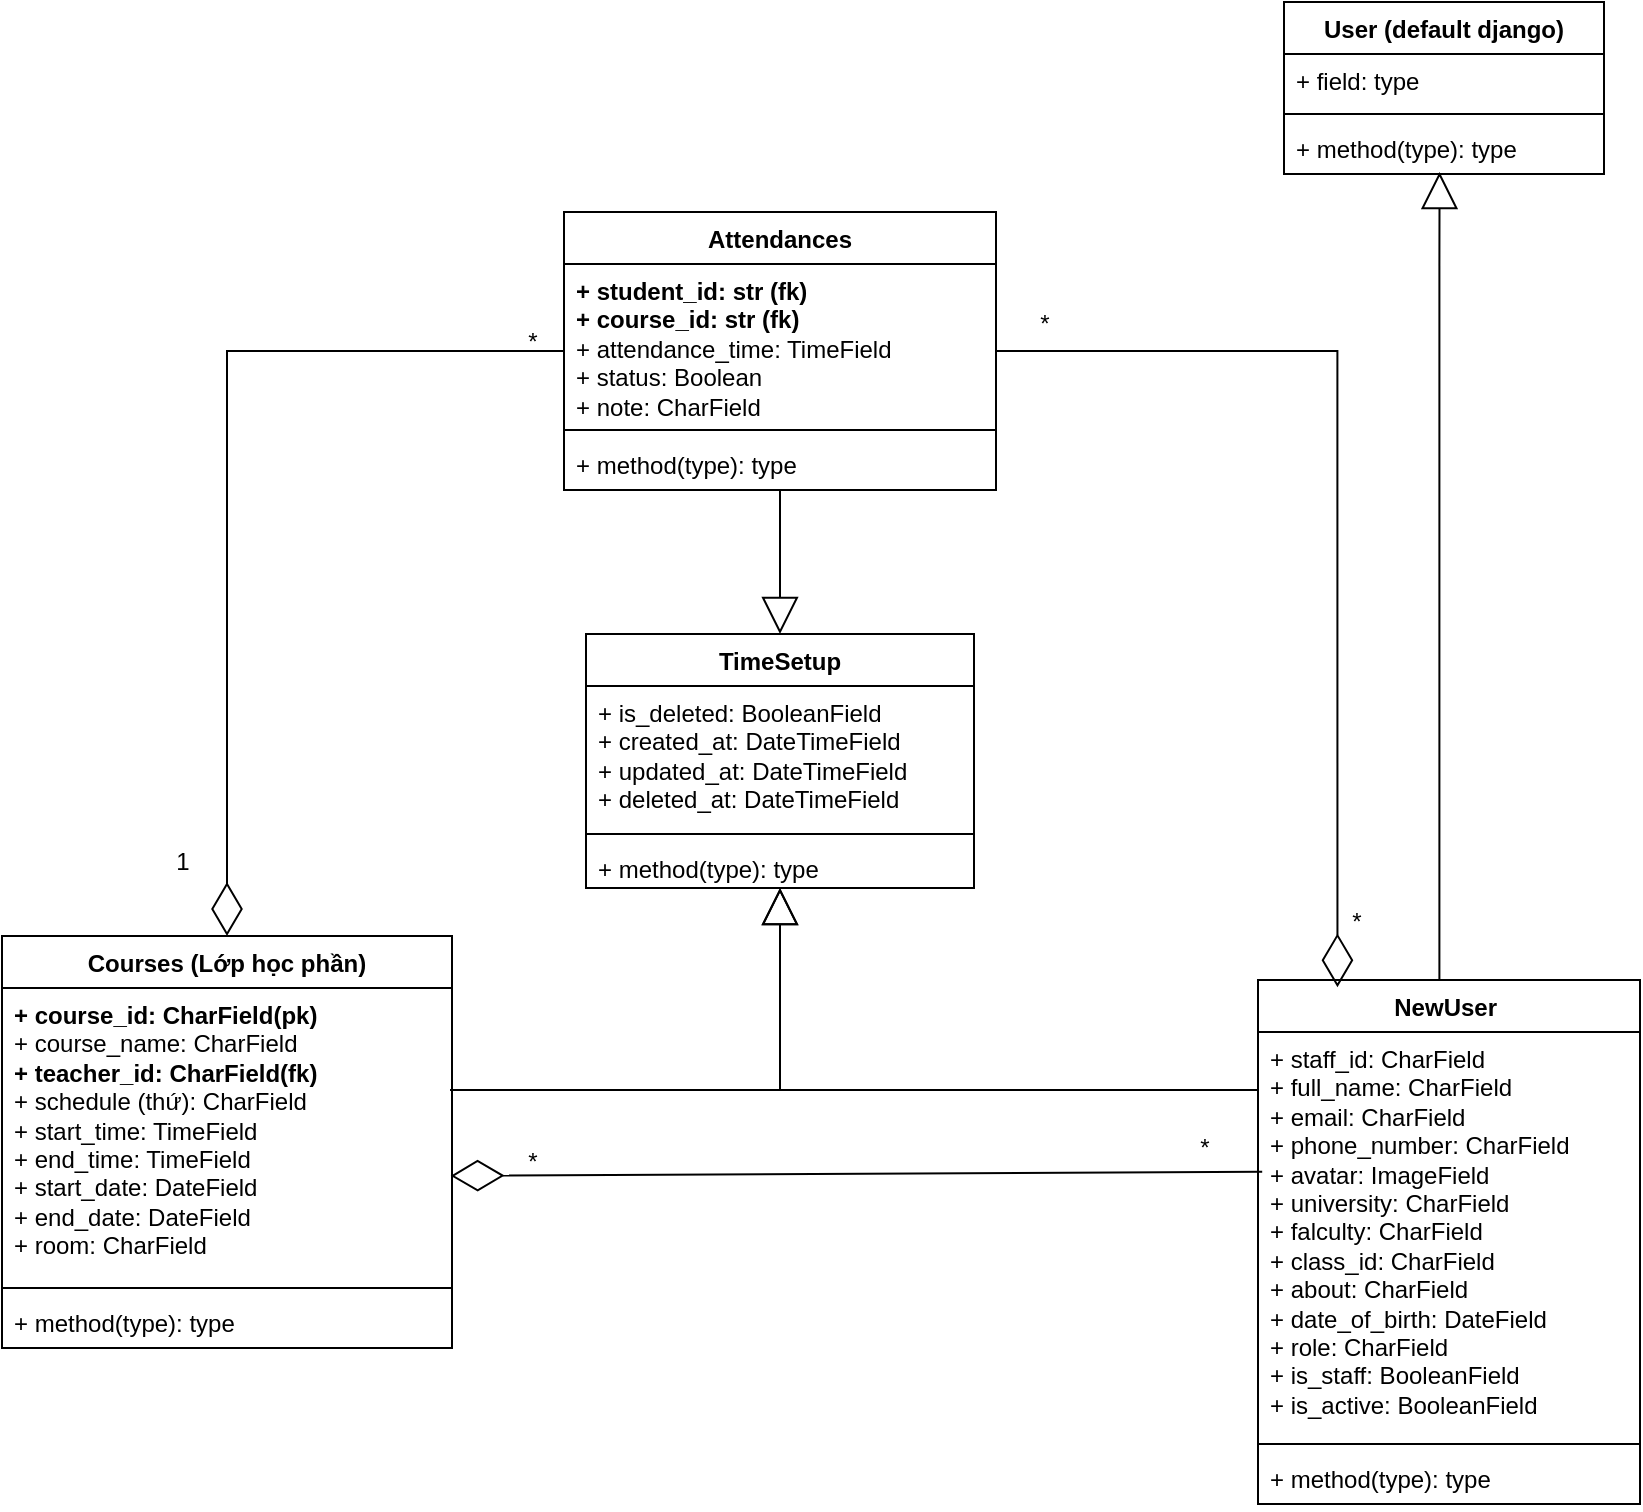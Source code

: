 <mxfile version="21.7.4" type="google">
  <diagram id="C5RBs43oDa-KdzZeNtuy" name="Page-1">
    <mxGraphModel grid="0" page="1" gridSize="10" guides="1" tooltips="1" connect="1" arrows="1" fold="1" pageScale="1" pageWidth="827" pageHeight="1169" math="0" shadow="0">
      <root>
        <mxCell id="WIyWlLk6GJQsqaUBKTNV-0" />
        <mxCell id="WIyWlLk6GJQsqaUBKTNV-1" parent="WIyWlLk6GJQsqaUBKTNV-0" />
        <mxCell id="wEvNwffOmbr4-vFDgeuq-32" value="User (default django)" style="swimlane;fontStyle=1;align=center;verticalAlign=top;childLayout=stackLayout;horizontal=1;startSize=26;horizontalStack=0;resizeParent=1;resizeParentMax=0;resizeLast=0;collapsible=1;marginBottom=0;whiteSpace=wrap;html=1;" vertex="1" parent="WIyWlLk6GJQsqaUBKTNV-1">
          <mxGeometry x="-572" y="273" width="160" height="86" as="geometry" />
        </mxCell>
        <mxCell id="wEvNwffOmbr4-vFDgeuq-33" value="+ field: type" style="text;strokeColor=none;fillColor=none;align=left;verticalAlign=top;spacingLeft=4;spacingRight=4;overflow=hidden;rotatable=0;points=[[0,0.5],[1,0.5]];portConstraint=eastwest;whiteSpace=wrap;html=1;" vertex="1" parent="wEvNwffOmbr4-vFDgeuq-32">
          <mxGeometry y="26" width="160" height="26" as="geometry" />
        </mxCell>
        <mxCell id="wEvNwffOmbr4-vFDgeuq-34" value="" style="line;strokeWidth=1;fillColor=none;align=left;verticalAlign=middle;spacingTop=-1;spacingLeft=3;spacingRight=3;rotatable=0;labelPosition=right;points=[];portConstraint=eastwest;strokeColor=inherit;" vertex="1" parent="wEvNwffOmbr4-vFDgeuq-32">
          <mxGeometry y="52" width="160" height="8" as="geometry" />
        </mxCell>
        <mxCell id="wEvNwffOmbr4-vFDgeuq-35" value="+ method(type): type" style="text;strokeColor=none;fillColor=none;align=left;verticalAlign=top;spacingLeft=4;spacingRight=4;overflow=hidden;rotatable=0;points=[[0,0.5],[1,0.5]];portConstraint=eastwest;whiteSpace=wrap;html=1;" vertex="1" parent="wEvNwffOmbr4-vFDgeuq-32">
          <mxGeometry y="60" width="160" height="26" as="geometry" />
        </mxCell>
        <mxCell id="wEvNwffOmbr4-vFDgeuq-44" value="NewUser&amp;nbsp;" style="swimlane;fontStyle=1;align=center;verticalAlign=top;childLayout=stackLayout;horizontal=1;startSize=26;horizontalStack=0;resizeParent=1;resizeParentMax=0;resizeLast=0;collapsible=1;marginBottom=0;whiteSpace=wrap;html=1;" vertex="1" parent="WIyWlLk6GJQsqaUBKTNV-1">
          <mxGeometry x="-585" y="762" width="191" height="262" as="geometry" />
        </mxCell>
        <mxCell id="wEvNwffOmbr4-vFDgeuq-45" value="+ staff_id: CharField&lt;br&gt;+ full_name: CharField&lt;br&gt;+ email: CharField&lt;br&gt;+ phone_number: CharField&lt;br&gt;+ avatar: ImageField&lt;br&gt;+&amp;nbsp;university: CharField&lt;br&gt;+ falculty: CharField&lt;br&gt;+ class_id: CharField&lt;br&gt;+ about: CharField&lt;br&gt;+&amp;nbsp;date_of_birth: DateField&lt;br&gt;+ role: CharField&lt;br&gt;+ is_staff: BooleanField&lt;br&gt;+ is_active: BooleanField" style="text;strokeColor=none;fillColor=none;align=left;verticalAlign=top;spacingLeft=4;spacingRight=4;overflow=hidden;rotatable=0;points=[[0,0.5],[1,0.5]];portConstraint=eastwest;whiteSpace=wrap;html=1;" vertex="1" parent="wEvNwffOmbr4-vFDgeuq-44">
          <mxGeometry y="26" width="191" height="202" as="geometry" />
        </mxCell>
        <mxCell id="wEvNwffOmbr4-vFDgeuq-46" value="" style="line;strokeWidth=1;fillColor=none;align=left;verticalAlign=middle;spacingTop=-1;spacingLeft=3;spacingRight=3;rotatable=0;labelPosition=right;points=[];portConstraint=eastwest;strokeColor=inherit;" vertex="1" parent="wEvNwffOmbr4-vFDgeuq-44">
          <mxGeometry y="228" width="191" height="8" as="geometry" />
        </mxCell>
        <mxCell id="wEvNwffOmbr4-vFDgeuq-47" value="+ method(type): type" style="text;strokeColor=none;fillColor=none;align=left;verticalAlign=top;spacingLeft=4;spacingRight=4;overflow=hidden;rotatable=0;points=[[0,0.5],[1,0.5]];portConstraint=eastwest;whiteSpace=wrap;html=1;" vertex="1" parent="wEvNwffOmbr4-vFDgeuq-44">
          <mxGeometry y="236" width="191" height="26" as="geometry" />
        </mxCell>
        <mxCell id="wEvNwffOmbr4-vFDgeuq-60" value="Courses (Lớp học phần)" style="swimlane;fontStyle=1;align=center;verticalAlign=top;childLayout=stackLayout;horizontal=1;startSize=26;horizontalStack=0;resizeParent=1;resizeParentMax=0;resizeLast=0;collapsible=1;marginBottom=0;whiteSpace=wrap;html=1;" vertex="1" parent="WIyWlLk6GJQsqaUBKTNV-1">
          <mxGeometry x="-1213" y="740" width="225" height="206" as="geometry" />
        </mxCell>
        <mxCell id="wEvNwffOmbr4-vFDgeuq-61" value="&lt;b&gt;+ course_id:&amp;nbsp;CharField(pk)&lt;/b&gt;&lt;br&gt;+ course_name: CharField&lt;br&gt;&lt;b&gt;+ teacher_id:&amp;nbsp;CharField(fk)&lt;/b&gt;&lt;br&gt;+ schedule (thứ): CharField&lt;br&gt;+ start_time: TimeField&lt;br&gt;+ end_time: TimeField&lt;br&gt;+ start_date: DateField&lt;br&gt;+ end_date: DateField&lt;br&gt;+ room: CharField" style="text;strokeColor=none;fillColor=none;align=left;verticalAlign=top;spacingLeft=4;spacingRight=4;overflow=hidden;rotatable=0;points=[[0,0.5],[1,0.5]];portConstraint=eastwest;whiteSpace=wrap;html=1;" vertex="1" parent="wEvNwffOmbr4-vFDgeuq-60">
          <mxGeometry y="26" width="225" height="146" as="geometry" />
        </mxCell>
        <mxCell id="wEvNwffOmbr4-vFDgeuq-62" value="" style="line;strokeWidth=1;fillColor=none;align=left;verticalAlign=middle;spacingTop=-1;spacingLeft=3;spacingRight=3;rotatable=0;labelPosition=right;points=[];portConstraint=eastwest;strokeColor=inherit;" vertex="1" parent="wEvNwffOmbr4-vFDgeuq-60">
          <mxGeometry y="172" width="225" height="8" as="geometry" />
        </mxCell>
        <mxCell id="wEvNwffOmbr4-vFDgeuq-63" value="+ method(type): type" style="text;strokeColor=none;fillColor=none;align=left;verticalAlign=top;spacingLeft=4;spacingRight=4;overflow=hidden;rotatable=0;points=[[0,0.5],[1,0.5]];portConstraint=eastwest;whiteSpace=wrap;html=1;" vertex="1" parent="wEvNwffOmbr4-vFDgeuq-60">
          <mxGeometry y="180" width="225" height="26" as="geometry" />
        </mxCell>
        <mxCell id="wEvNwffOmbr4-vFDgeuq-68" value="Attendances" style="swimlane;fontStyle=1;align=center;verticalAlign=top;childLayout=stackLayout;horizontal=1;startSize=26;horizontalStack=0;resizeParent=1;resizeParentMax=0;resizeLast=0;collapsible=1;marginBottom=0;whiteSpace=wrap;html=1;" vertex="1" parent="WIyWlLk6GJQsqaUBKTNV-1">
          <mxGeometry x="-932" y="378" width="216" height="139" as="geometry" />
        </mxCell>
        <mxCell id="wEvNwffOmbr4-vFDgeuq-69" value="&lt;b&gt;+ student_id: str (fk)&lt;/b&gt;&lt;br&gt;&lt;b&gt;+ course_id: str (fk)&lt;/b&gt;&lt;br&gt;+&amp;nbsp;attendance_time&lt;span style=&quot;background-color: initial;&quot;&gt;: TimeField&lt;/span&gt;&lt;br&gt;+ status: Boolean&lt;br&gt;+ note: CharField" style="text;strokeColor=none;fillColor=none;align=left;verticalAlign=top;spacingLeft=4;spacingRight=4;overflow=hidden;rotatable=0;points=[[0,0.5],[1,0.5]];portConstraint=eastwest;whiteSpace=wrap;html=1;" vertex="1" parent="wEvNwffOmbr4-vFDgeuq-68">
          <mxGeometry y="26" width="216" height="79" as="geometry" />
        </mxCell>
        <mxCell id="wEvNwffOmbr4-vFDgeuq-70" value="" style="line;strokeWidth=1;fillColor=none;align=left;verticalAlign=middle;spacingTop=-1;spacingLeft=3;spacingRight=3;rotatable=0;labelPosition=right;points=[];portConstraint=eastwest;strokeColor=inherit;" vertex="1" parent="wEvNwffOmbr4-vFDgeuq-68">
          <mxGeometry y="105" width="216" height="8" as="geometry" />
        </mxCell>
        <mxCell id="wEvNwffOmbr4-vFDgeuq-71" value="+ method(type): type" style="text;strokeColor=none;fillColor=none;align=left;verticalAlign=top;spacingLeft=4;spacingRight=4;overflow=hidden;rotatable=0;points=[[0,0.5],[1,0.5]];portConstraint=eastwest;whiteSpace=wrap;html=1;" vertex="1" parent="wEvNwffOmbr4-vFDgeuq-68">
          <mxGeometry y="113" width="216" height="26" as="geometry" />
        </mxCell>
        <mxCell id="wEvNwffOmbr4-vFDgeuq-80" value="" style="endArrow=block;endSize=16;endFill=0;html=1;rounded=0;exitX=0.5;exitY=0;exitDx=0;exitDy=0;edgeStyle=orthogonalEdgeStyle;" edge="1" parent="WIyWlLk6GJQsqaUBKTNV-1">
          <mxGeometry x="-0.158" y="-29" width="160" relative="1" as="geometry">
            <mxPoint x="-484.78" y="762.0" as="sourcePoint" />
            <mxPoint x="-494.221" y="358" as="targetPoint" />
            <mxPoint as="offset" />
            <Array as="points">
              <mxPoint x="-494.28" y="405" />
              <mxPoint x="-494.28" y="405" />
            </Array>
          </mxGeometry>
        </mxCell>
        <mxCell id="wEvNwffOmbr4-vFDgeuq-81" value="" style="endArrow=diamondThin;endFill=0;endSize=24;html=1;rounded=0;entryX=0.997;entryY=0.65;entryDx=0;entryDy=0;entryPerimeter=0;exitX=0.011;exitY=0.346;exitDx=0;exitDy=0;exitPerimeter=0;" edge="1" parent="WIyWlLk6GJQsqaUBKTNV-1" source="wEvNwffOmbr4-vFDgeuq-45">
          <mxGeometry width="160" relative="1" as="geometry">
            <mxPoint x="-630" y="886.04" as="sourcePoint" />
            <mxPoint x="-988.675" y="859.9" as="targetPoint" />
          </mxGeometry>
        </mxCell>
        <mxCell id="wEvNwffOmbr4-vFDgeuq-86" value="&lt;span style=&quot;font-weight: 400;&quot;&gt;*&lt;/span&gt;" style="text;align=center;fontStyle=1;verticalAlign=middle;spacingLeft=3;spacingRight=3;strokeColor=none;rotatable=0;points=[[0,0.5],[1,0.5]];portConstraint=eastwest;html=1;" vertex="1" parent="WIyWlLk6GJQsqaUBKTNV-1">
          <mxGeometry x="-988" y="840" width="80" height="26" as="geometry" />
        </mxCell>
        <mxCell id="wEvNwffOmbr4-vFDgeuq-87" value="&lt;span style=&quot;font-weight: 400;&quot;&gt;*&lt;/span&gt;" style="text;align=center;fontStyle=1;verticalAlign=middle;spacingLeft=3;spacingRight=3;strokeColor=none;rotatable=0;points=[[0,0.5],[1,0.5]];portConstraint=eastwest;html=1;" vertex="1" parent="WIyWlLk6GJQsqaUBKTNV-1">
          <mxGeometry x="-652" y="833" width="80" height="26" as="geometry" />
        </mxCell>
        <mxCell id="wEvNwffOmbr4-vFDgeuq-96" value="&lt;span style=&quot;font-weight: 400;&quot;&gt;*&lt;/span&gt;" style="text;align=center;fontStyle=1;verticalAlign=middle;spacingLeft=3;spacingRight=3;strokeColor=none;rotatable=0;points=[[0,0.5],[1,0.5]];portConstraint=eastwest;html=1;" vertex="1" parent="WIyWlLk6GJQsqaUBKTNV-1">
          <mxGeometry x="-732" y="421" width="80" height="26" as="geometry" />
        </mxCell>
        <mxCell id="wEvNwffOmbr4-vFDgeuq-98" value="" style="endArrow=diamondThin;endFill=0;endSize=24;html=1;rounded=0;edgeStyle=orthogonalEdgeStyle;entryX=0.208;entryY=0.014;entryDx=0;entryDy=0;entryPerimeter=0;" edge="1" parent="WIyWlLk6GJQsqaUBKTNV-1" source="wEvNwffOmbr4-vFDgeuq-68" target="wEvNwffOmbr4-vFDgeuq-44">
          <mxGeometry width="160" relative="1" as="geometry">
            <mxPoint x="-662" y="369" as="sourcePoint" />
            <mxPoint x="-670" y="653" as="targetPoint" />
            <Array as="points">
              <mxPoint x="-545" y="447" />
            </Array>
          </mxGeometry>
        </mxCell>
        <mxCell id="wEvNwffOmbr4-vFDgeuq-99" value="" style="endArrow=diamondThin;endFill=0;endSize=24;html=1;rounded=0;edgeStyle=orthogonalEdgeStyle;" edge="1" parent="WIyWlLk6GJQsqaUBKTNV-1" source="wEvNwffOmbr4-vFDgeuq-68" target="wEvNwffOmbr4-vFDgeuq-60">
          <mxGeometry width="160" relative="1" as="geometry">
            <mxPoint x="-999" y="412" as="sourcePoint" />
            <mxPoint x="-943" y="622" as="targetPoint" />
          </mxGeometry>
        </mxCell>
        <mxCell id="wEvNwffOmbr4-vFDgeuq-100" value="&lt;span style=&quot;font-weight: 400;&quot;&gt;*&lt;/span&gt;" style="text;align=center;fontStyle=1;verticalAlign=middle;spacingLeft=3;spacingRight=3;strokeColor=none;rotatable=0;points=[[0,0.5],[1,0.5]];portConstraint=eastwest;html=1;" vertex="1" parent="WIyWlLk6GJQsqaUBKTNV-1">
          <mxGeometry x="-576" y="720" width="80" height="26" as="geometry" />
        </mxCell>
        <mxCell id="wEvNwffOmbr4-vFDgeuq-101" value="&lt;span style=&quot;font-weight: 400;&quot;&gt;*&lt;/span&gt;" style="text;align=center;fontStyle=1;verticalAlign=middle;spacingLeft=3;spacingRight=3;strokeColor=none;rotatable=0;points=[[0,0.5],[1,0.5]];portConstraint=eastwest;html=1;" vertex="1" parent="WIyWlLk6GJQsqaUBKTNV-1">
          <mxGeometry x="-988" y="430" width="80" height="26" as="geometry" />
        </mxCell>
        <mxCell id="wEvNwffOmbr4-vFDgeuq-102" value="&lt;span style=&quot;font-weight: 400;&quot;&gt;1&lt;/span&gt;" style="text;align=center;fontStyle=1;verticalAlign=middle;spacingLeft=3;spacingRight=3;strokeColor=none;rotatable=0;points=[[0,0.5],[1,0.5]];portConstraint=eastwest;html=1;" vertex="1" parent="WIyWlLk6GJQsqaUBKTNV-1">
          <mxGeometry x="-1163" y="690" width="80" height="26" as="geometry" />
        </mxCell>
        <mxCell id="8CaiGaluNswl-i-ddMlH-3" value="TimeSetup" style="swimlane;fontStyle=1;align=center;verticalAlign=top;childLayout=stackLayout;horizontal=1;startSize=26;horizontalStack=0;resizeParent=1;resizeParentMax=0;resizeLast=0;collapsible=1;marginBottom=0;whiteSpace=wrap;html=1;" vertex="1" parent="WIyWlLk6GJQsqaUBKTNV-1">
          <mxGeometry x="-921" y="589" width="194" height="127" as="geometry" />
        </mxCell>
        <mxCell id="8CaiGaluNswl-i-ddMlH-4" value="+ is_deleted: BooleanField&lt;br&gt;+ created_at: DateTimeField&lt;br&gt;+ updated_at: DateTimeField&lt;br&gt;+ deleted_at: DateTimeField" style="text;strokeColor=none;fillColor=none;align=left;verticalAlign=top;spacingLeft=4;spacingRight=4;overflow=hidden;rotatable=0;points=[[0,0.5],[1,0.5]];portConstraint=eastwest;whiteSpace=wrap;html=1;" vertex="1" parent="8CaiGaluNswl-i-ddMlH-3">
          <mxGeometry y="26" width="194" height="70" as="geometry" />
        </mxCell>
        <mxCell id="8CaiGaluNswl-i-ddMlH-5" value="" style="line;strokeWidth=1;fillColor=none;align=left;verticalAlign=middle;spacingTop=-1;spacingLeft=3;spacingRight=3;rotatable=0;labelPosition=right;points=[];portConstraint=eastwest;strokeColor=inherit;" vertex="1" parent="8CaiGaluNswl-i-ddMlH-3">
          <mxGeometry y="96" width="194" height="8" as="geometry" />
        </mxCell>
        <mxCell id="8CaiGaluNswl-i-ddMlH-6" value="+ method(type): type" style="text;strokeColor=none;fillColor=none;align=left;verticalAlign=top;spacingLeft=4;spacingRight=4;overflow=hidden;rotatable=0;points=[[0,0.5],[1,0.5]];portConstraint=eastwest;whiteSpace=wrap;html=1;" vertex="1" parent="8CaiGaluNswl-i-ddMlH-3">
          <mxGeometry y="104" width="194" height="23" as="geometry" />
        </mxCell>
        <mxCell id="8CaiGaluNswl-i-ddMlH-9" value="" style="endArrow=block;endSize=16;endFill=0;html=1;rounded=0;edgeStyle=orthogonalEdgeStyle;" edge="1" parent="WIyWlLk6GJQsqaUBKTNV-1" target="8CaiGaluNswl-i-ddMlH-6">
          <mxGeometry x="0.84" y="-74" width="160" relative="1" as="geometry">
            <mxPoint x="-989" y="817" as="sourcePoint" />
            <mxPoint x="-490" y="658" as="targetPoint" />
            <Array as="points">
              <mxPoint x="-824" y="817" />
            </Array>
            <mxPoint as="offset" />
          </mxGeometry>
        </mxCell>
        <mxCell id="8CaiGaluNswl-i-ddMlH-10" value="" style="endArrow=block;endSize=16;endFill=0;html=1;rounded=0;edgeStyle=orthogonalEdgeStyle;" edge="1" parent="WIyWlLk6GJQsqaUBKTNV-1" source="wEvNwffOmbr4-vFDgeuq-45" target="8CaiGaluNswl-i-ddMlH-6">
          <mxGeometry x="0.84" y="-74" width="160" relative="1" as="geometry">
            <mxPoint x="-637" y="830" as="sourcePoint" />
            <mxPoint x="-747" y="745" as="targetPoint" />
            <Array as="points">
              <mxPoint x="-824" y="817" />
            </Array>
            <mxPoint as="offset" />
          </mxGeometry>
        </mxCell>
        <mxCell id="8CaiGaluNswl-i-ddMlH-11" value="" style="endArrow=block;endSize=16;endFill=0;html=1;rounded=0;" edge="1" parent="WIyWlLk6GJQsqaUBKTNV-1" source="wEvNwffOmbr4-vFDgeuq-71" target="8CaiGaluNswl-i-ddMlH-3">
          <mxGeometry width="160" relative="1" as="geometry">
            <mxPoint x="-650" y="658" as="sourcePoint" />
            <mxPoint x="-490" y="658" as="targetPoint" />
          </mxGeometry>
        </mxCell>
      </root>
    </mxGraphModel>
  </diagram>
</mxfile>
